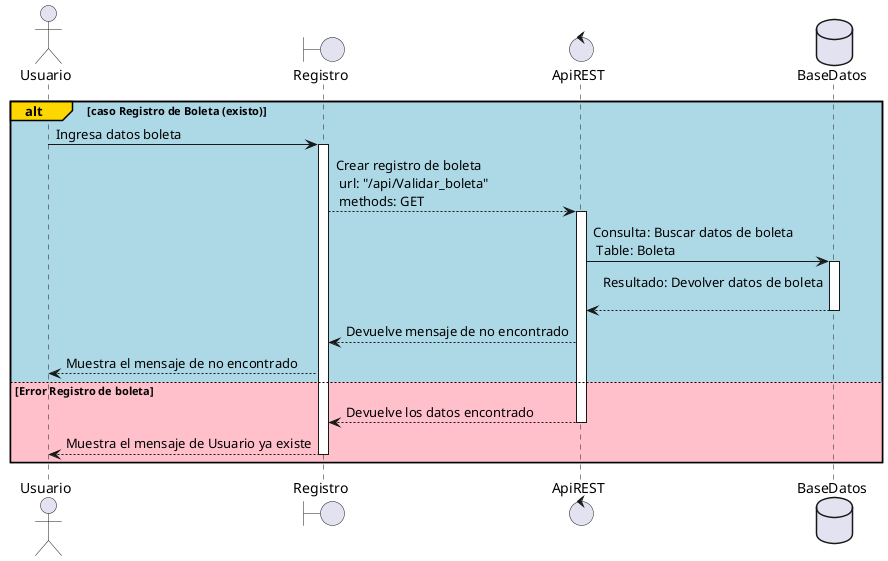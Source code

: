 @startuml
actor Usuario
boundary Registro
control ApiREST
database BaseDatos
alt#Gold #LightBlue caso Registro de Boleta (existo)
Usuario -> Registro: Ingresa datos boleta
activate Registro

Registro --> ApiREST: Crear registro de boleta\n url: "/api/Validar_boleta"\n methods: GET 
Activate ApiREST

ApiREST -> BaseDatos: Consulta: Buscar datos de boleta\n Table: Boleta
Activate BaseDatos
BaseDatos --> ApiREST: Resultado: Devolver datos de boleta\n
deactivate BaseDatos
ApiREST --> Registro: Devuelve mensaje de no encontrado
Registro --> Usuario: Muestra el mensaje de no encontrado

else #Pink Error Registro de boleta

ApiREST --> Registro: Devuelve los datos encontrado
deactivate ApiREST

Registro --> Usuario: Muestra el mensaje de Usuario ya existe
'destroy ApiREST

deactivate Registro
end
